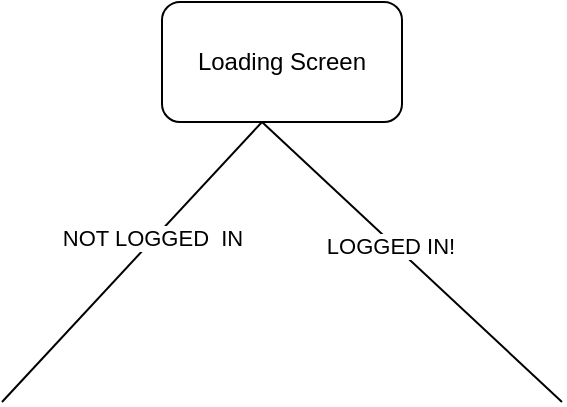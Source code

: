 <mxfile version="20.8.1" type="github">
  <diagram name="Page-1" id="10a91c8b-09ff-31b1-d368-03940ed4cc9e">
    <mxGraphModel dx="1434" dy="807" grid="1" gridSize="10" guides="1" tooltips="1" connect="1" arrows="1" fold="1" page="1" pageScale="1" pageWidth="1100" pageHeight="850" background="none" math="0" shadow="0">
      <root>
        <mxCell id="0" />
        <mxCell id="1" parent="0" />
        <mxCell id="z5JuQgK3aW6ktvoho7Cb-2" value="Loading Screen" style="rounded=1;whiteSpace=wrap;html=1;" vertex="1" parent="1">
          <mxGeometry x="520" y="80" width="120" height="60" as="geometry" />
        </mxCell>
        <mxCell id="z5JuQgK3aW6ktvoho7Cb-3" value="" style="endArrow=none;html=1;rounded=0;" edge="1" parent="1">
          <mxGeometry width="50" height="50" relative="1" as="geometry">
            <mxPoint x="440" y="280" as="sourcePoint" />
            <mxPoint x="570" y="140" as="targetPoint" />
          </mxGeometry>
        </mxCell>
        <mxCell id="z5JuQgK3aW6ktvoho7Cb-7" value="NOT LOGGED&amp;nbsp; IN" style="edgeLabel;html=1;align=center;verticalAlign=middle;resizable=0;points=[];" vertex="1" connectable="0" parent="z5JuQgK3aW6ktvoho7Cb-3">
          <mxGeometry x="0.156" y="2" relative="1" as="geometry">
            <mxPoint x="1" as="offset" />
          </mxGeometry>
        </mxCell>
        <mxCell id="z5JuQgK3aW6ktvoho7Cb-4" value="" style="endArrow=none;html=1;rounded=0;" edge="1" parent="1">
          <mxGeometry width="50" height="50" relative="1" as="geometry">
            <mxPoint x="720" y="280" as="sourcePoint" />
            <mxPoint x="570" y="140" as="targetPoint" />
          </mxGeometry>
        </mxCell>
        <mxCell id="z5JuQgK3aW6ktvoho7Cb-5" value="LOGGED IN!" style="edgeLabel;html=1;align=center;verticalAlign=middle;resizable=0;points=[];" vertex="1" connectable="0" parent="z5JuQgK3aW6ktvoho7Cb-4">
          <mxGeometry x="0.145" y="2" relative="1" as="geometry">
            <mxPoint x="1" as="offset" />
          </mxGeometry>
        </mxCell>
      </root>
    </mxGraphModel>
  </diagram>
</mxfile>
